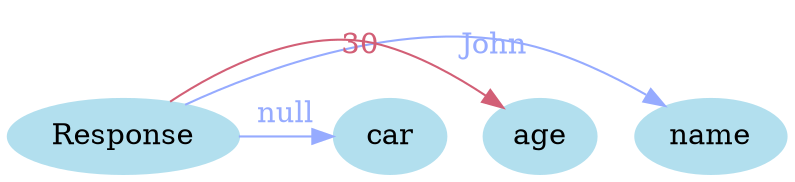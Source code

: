 digraph example_tree {
	node [color=lightblue2 style=filled]
	Response
	{
		rank=same
		name
		Response -> name [label=John color="#96abff" fontcolor="#96abff"]
		age
		Response -> age [label=30 color="#d25f76" fontcolor="#d25f76"]
		car
		Response -> car [label=null color="#96abff" fontcolor="#96abff"]
	}
}
